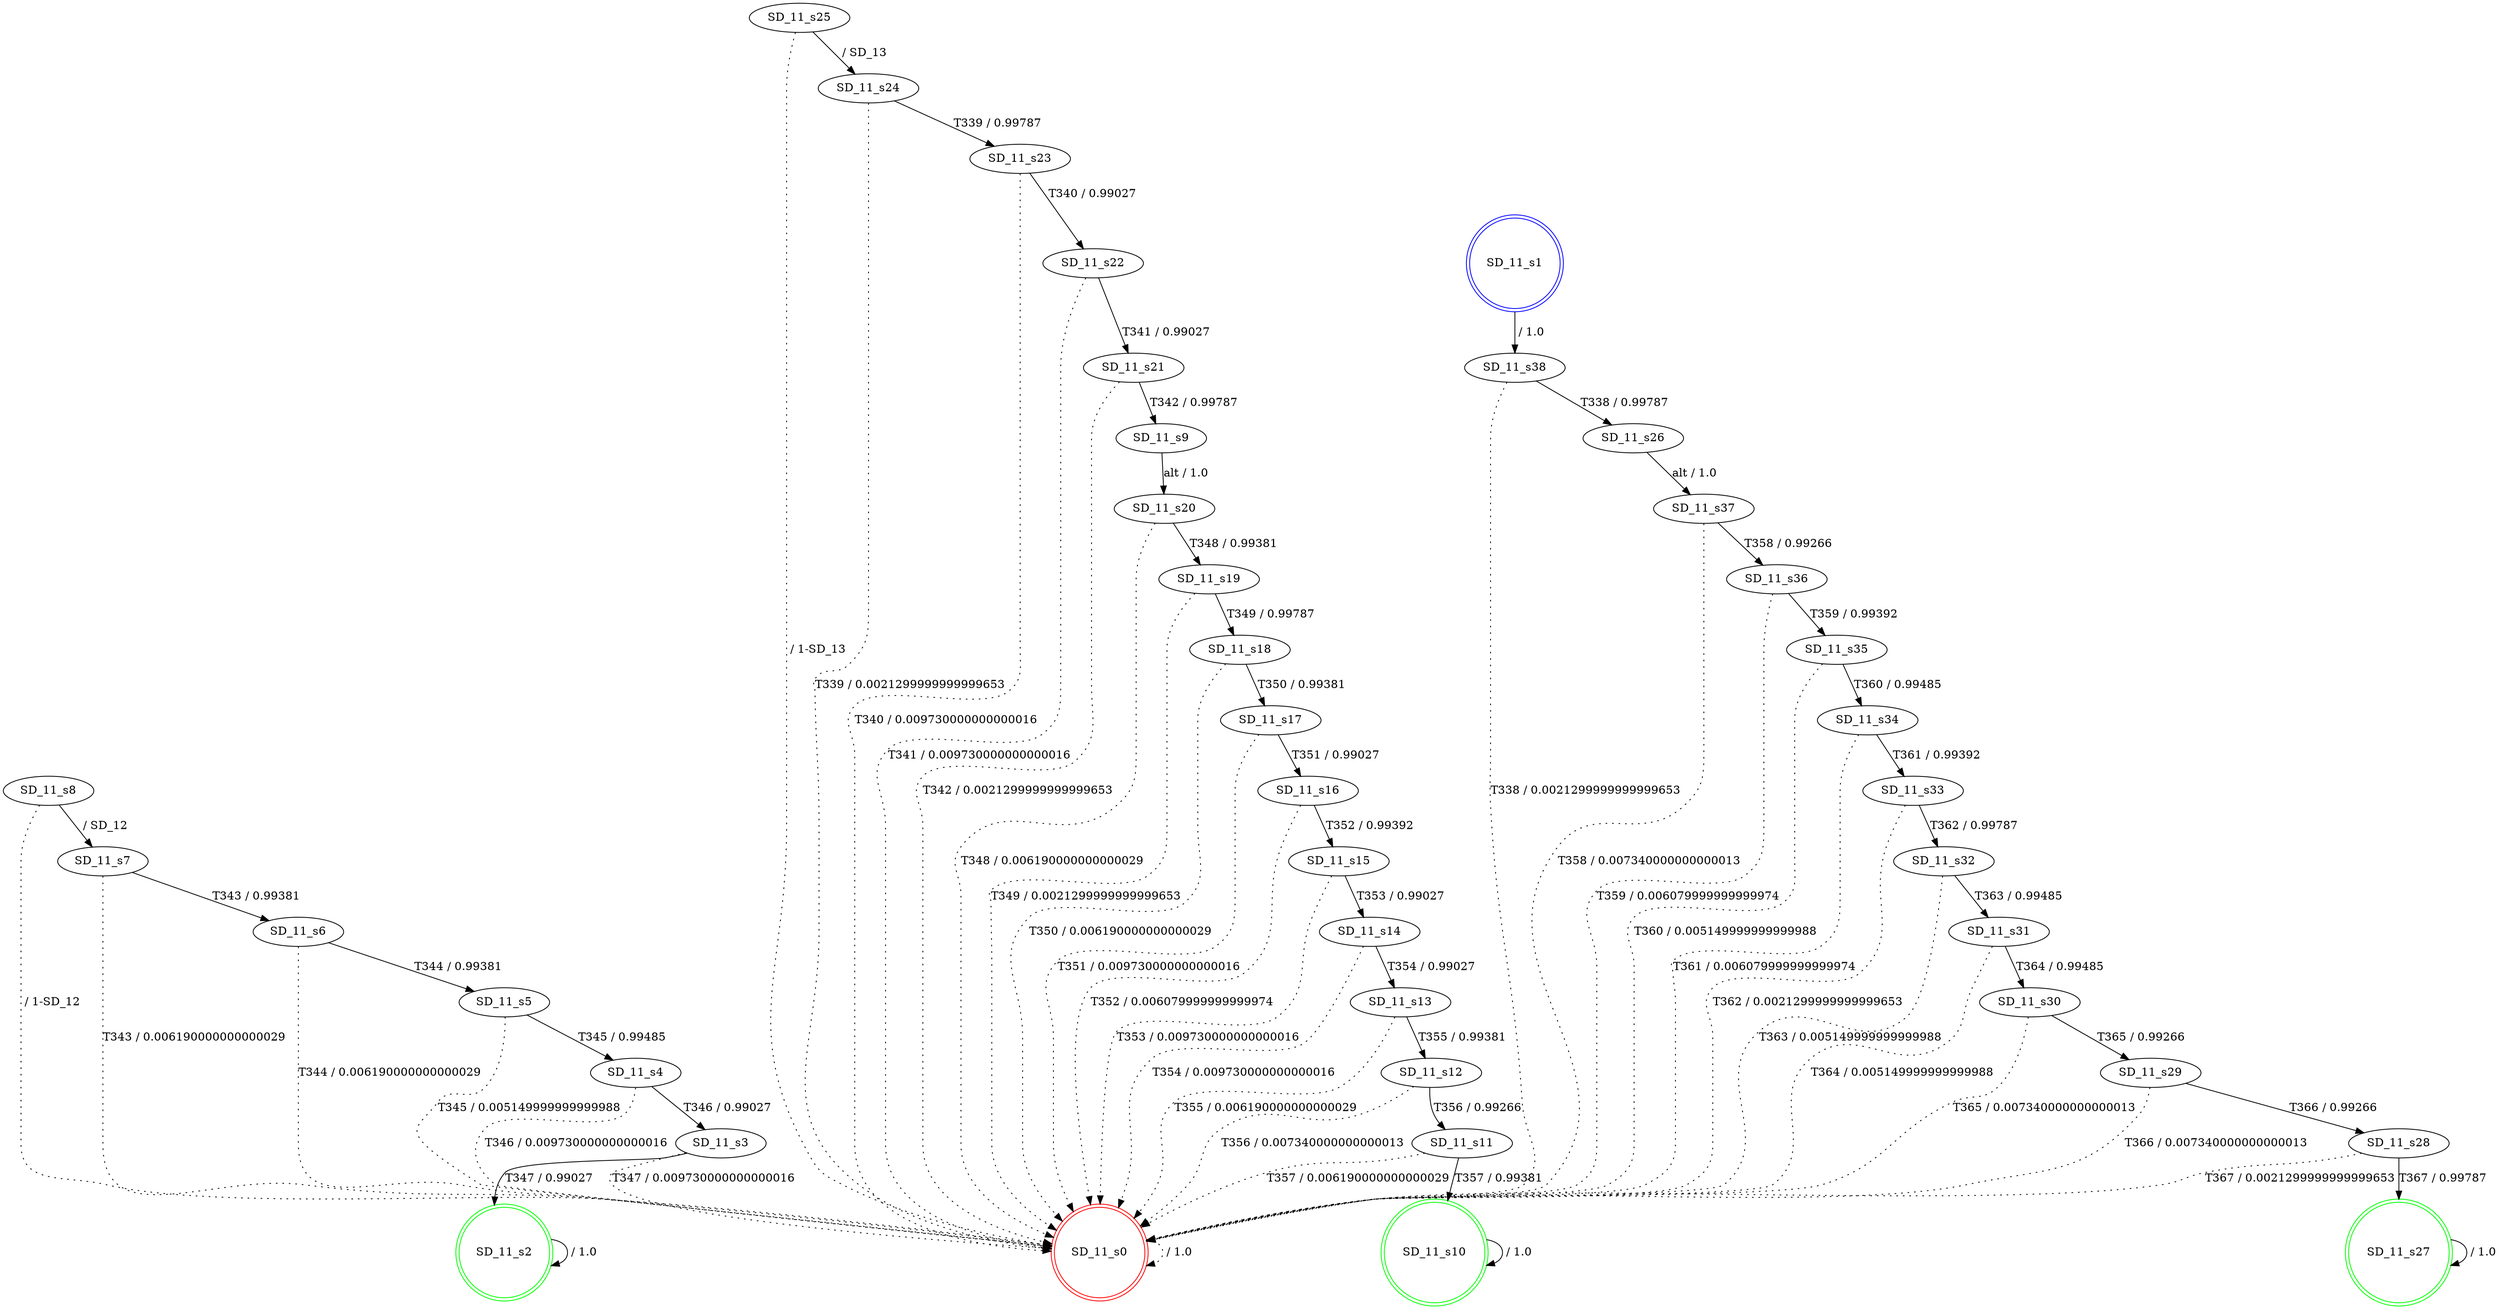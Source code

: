 digraph graphname {
SD_11_s0 [label="SD_11_s0",color=red,shape=doublecircle ];
SD_11_s1 [label="SD_11_s1",color=blue,shape=doublecircle ];
SD_11_s2 [label="SD_11_s2",color=green,shape=doublecircle ];
SD_11_s3 [label="SD_11_s3" ];
SD_11_s4 [label="SD_11_s4" ];
SD_11_s5 [label="SD_11_s5" ];
SD_11_s6 [label="SD_11_s6" ];
SD_11_s7 [label="SD_11_s7" ];
SD_11_s8 [label="SD_11_s8" ];
SD_11_s9 [label="SD_11_s9" ];
SD_11_s10 [label="SD_11_s10",color=green,shape=doublecircle ];
SD_11_s11 [label="SD_11_s11" ];
SD_11_s12 [label="SD_11_s12" ];
SD_11_s13 [label="SD_11_s13" ];
SD_11_s14 [label="SD_11_s14" ];
SD_11_s15 [label="SD_11_s15" ];
SD_11_s16 [label="SD_11_s16" ];
SD_11_s17 [label="SD_11_s17" ];
SD_11_s18 [label="SD_11_s18" ];
SD_11_s19 [label="SD_11_s19" ];
SD_11_s20 [label="SD_11_s20" ];
SD_11_s21 [label="SD_11_s21" ];
SD_11_s22 [label="SD_11_s22" ];
SD_11_s23 [label="SD_11_s23" ];
SD_11_s24 [label="SD_11_s24" ];
SD_11_s25 [label="SD_11_s25" ];
SD_11_s26 [label="SD_11_s26" ];
SD_11_s27 [label="SD_11_s27",color=green,shape=doublecircle ];
SD_11_s28 [label="SD_11_s28" ];
SD_11_s29 [label="SD_11_s29" ];
SD_11_s30 [label="SD_11_s30" ];
SD_11_s31 [label="SD_11_s31" ];
SD_11_s32 [label="SD_11_s32" ];
SD_11_s33 [label="SD_11_s33" ];
SD_11_s34 [label="SD_11_s34" ];
SD_11_s35 [label="SD_11_s35" ];
SD_11_s36 [label="SD_11_s36" ];
SD_11_s37 [label="SD_11_s37" ];
SD_11_s38 [label="SD_11_s38" ];
SD_11_s0 -> SD_11_s0 [label=" / 1.0", style=dotted];
SD_11_s1 -> SD_11_s38 [label=" / 1.0"];
SD_11_s2 -> SD_11_s2 [label=" / 1.0"];
SD_11_s3 -> SD_11_s2 [label="T347 / 0.99027"];
SD_11_s3 -> SD_11_s0 [label="T347 / 0.009730000000000016", style=dotted];
SD_11_s4 -> SD_11_s3 [label="T346 / 0.99027"];
SD_11_s4 -> SD_11_s0 [label="T346 / 0.009730000000000016", style=dotted];
SD_11_s5 -> SD_11_s4 [label="T345 / 0.99485"];
SD_11_s5 -> SD_11_s0 [label="T345 / 0.005149999999999988", style=dotted];
SD_11_s6 -> SD_11_s5 [label="T344 / 0.99381"];
SD_11_s6 -> SD_11_s0 [label="T344 / 0.006190000000000029", style=dotted];
SD_11_s7 -> SD_11_s6 [label="T343 / 0.99381"];
SD_11_s7 -> SD_11_s0 [label="T343 / 0.006190000000000029", style=dotted];
SD_11_s8 -> SD_11_s7 [label=" / SD_12"];
SD_11_s8 -> SD_11_s0 [label=" / 1-SD_12", style=dotted];
SD_11_s9 -> SD_11_s20 [label="alt / 1.0"];
SD_11_s10 -> SD_11_s10 [label=" / 1.0"];
SD_11_s11 -> SD_11_s10 [label="T357 / 0.99381"];
SD_11_s11 -> SD_11_s0 [label="T357 / 0.006190000000000029", style=dotted];
SD_11_s12 -> SD_11_s11 [label="T356 / 0.99266"];
SD_11_s12 -> SD_11_s0 [label="T356 / 0.007340000000000013", style=dotted];
SD_11_s13 -> SD_11_s12 [label="T355 / 0.99381"];
SD_11_s13 -> SD_11_s0 [label="T355 / 0.006190000000000029", style=dotted];
SD_11_s14 -> SD_11_s13 [label="T354 / 0.99027"];
SD_11_s14 -> SD_11_s0 [label="T354 / 0.009730000000000016", style=dotted];
SD_11_s15 -> SD_11_s14 [label="T353 / 0.99027"];
SD_11_s15 -> SD_11_s0 [label="T353 / 0.009730000000000016", style=dotted];
SD_11_s16 -> SD_11_s15 [label="T352 / 0.99392"];
SD_11_s16 -> SD_11_s0 [label="T352 / 0.006079999999999974", style=dotted];
SD_11_s17 -> SD_11_s16 [label="T351 / 0.99027"];
SD_11_s17 -> SD_11_s0 [label="T351 / 0.009730000000000016", style=dotted];
SD_11_s18 -> SD_11_s17 [label="T350 / 0.99381"];
SD_11_s18 -> SD_11_s0 [label="T350 / 0.006190000000000029", style=dotted];
SD_11_s19 -> SD_11_s18 [label="T349 / 0.99787"];
SD_11_s19 -> SD_11_s0 [label="T349 / 0.0021299999999999653", style=dotted];
SD_11_s20 -> SD_11_s19 [label="T348 / 0.99381"];
SD_11_s20 -> SD_11_s0 [label="T348 / 0.006190000000000029", style=dotted];
SD_11_s21 -> SD_11_s9 [label="T342 / 0.99787"];
SD_11_s21 -> SD_11_s0 [label="T342 / 0.0021299999999999653", style=dotted];
SD_11_s22 -> SD_11_s21 [label="T341 / 0.99027"];
SD_11_s22 -> SD_11_s0 [label="T341 / 0.009730000000000016", style=dotted];
SD_11_s23 -> SD_11_s22 [label="T340 / 0.99027"];
SD_11_s23 -> SD_11_s0 [label="T340 / 0.009730000000000016", style=dotted];
SD_11_s24 -> SD_11_s23 [label="T339 / 0.99787"];
SD_11_s24 -> SD_11_s0 [label="T339 / 0.0021299999999999653", style=dotted];
SD_11_s25 -> SD_11_s24 [label=" / SD_13"];
SD_11_s25 -> SD_11_s0 [label=" / 1-SD_13", style=dotted];
SD_11_s26 -> SD_11_s37 [label="alt / 1.0"];
SD_11_s27 -> SD_11_s27 [label=" / 1.0"];
SD_11_s28 -> SD_11_s27 [label="T367 / 0.99787"];
SD_11_s28 -> SD_11_s0 [label="T367 / 0.0021299999999999653", style=dotted];
SD_11_s29 -> SD_11_s28 [label="T366 / 0.99266"];
SD_11_s29 -> SD_11_s0 [label="T366 / 0.007340000000000013", style=dotted];
SD_11_s30 -> SD_11_s29 [label="T365 / 0.99266"];
SD_11_s30 -> SD_11_s0 [label="T365 / 0.007340000000000013", style=dotted];
SD_11_s31 -> SD_11_s30 [label="T364 / 0.99485"];
SD_11_s31 -> SD_11_s0 [label="T364 / 0.005149999999999988", style=dotted];
SD_11_s32 -> SD_11_s31 [label="T363 / 0.99485"];
SD_11_s32 -> SD_11_s0 [label="T363 / 0.005149999999999988", style=dotted];
SD_11_s33 -> SD_11_s32 [label="T362 / 0.99787"];
SD_11_s33 -> SD_11_s0 [label="T362 / 0.0021299999999999653", style=dotted];
SD_11_s34 -> SD_11_s33 [label="T361 / 0.99392"];
SD_11_s34 -> SD_11_s0 [label="T361 / 0.006079999999999974", style=dotted];
SD_11_s35 -> SD_11_s34 [label="T360 / 0.99485"];
SD_11_s35 -> SD_11_s0 [label="T360 / 0.005149999999999988", style=dotted];
SD_11_s36 -> SD_11_s35 [label="T359 / 0.99392"];
SD_11_s36 -> SD_11_s0 [label="T359 / 0.006079999999999974", style=dotted];
SD_11_s37 -> SD_11_s36 [label="T358 / 0.99266"];
SD_11_s37 -> SD_11_s0 [label="T358 / 0.007340000000000013", style=dotted];
SD_11_s38 -> SD_11_s26 [label="T338 / 0.99787"];
SD_11_s38 -> SD_11_s0 [label="T338 / 0.0021299999999999653", style=dotted];
}